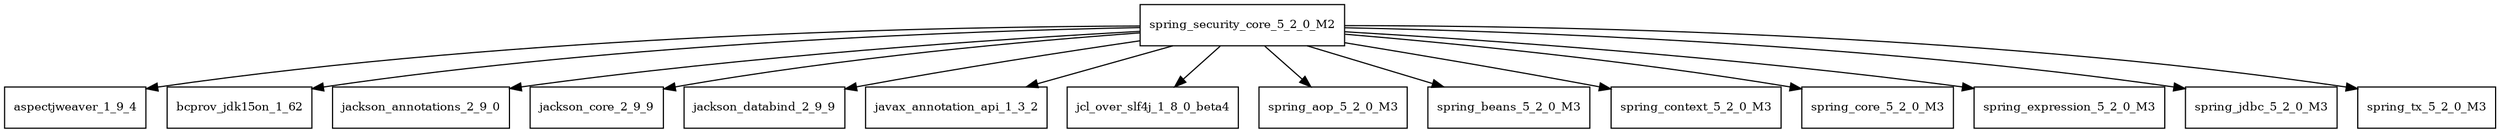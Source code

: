 digraph spring_security_core_5_2_0_M2_dependencies {
  node [shape = box, fontsize=10.0];
  spring_security_core_5_2_0_M2 -> aspectjweaver_1_9_4;
  spring_security_core_5_2_0_M2 -> bcprov_jdk15on_1_62;
  spring_security_core_5_2_0_M2 -> jackson_annotations_2_9_0;
  spring_security_core_5_2_0_M2 -> jackson_core_2_9_9;
  spring_security_core_5_2_0_M2 -> jackson_databind_2_9_9;
  spring_security_core_5_2_0_M2 -> javax_annotation_api_1_3_2;
  spring_security_core_5_2_0_M2 -> jcl_over_slf4j_1_8_0_beta4;
  spring_security_core_5_2_0_M2 -> spring_aop_5_2_0_M3;
  spring_security_core_5_2_0_M2 -> spring_beans_5_2_0_M3;
  spring_security_core_5_2_0_M2 -> spring_context_5_2_0_M3;
  spring_security_core_5_2_0_M2 -> spring_core_5_2_0_M3;
  spring_security_core_5_2_0_M2 -> spring_expression_5_2_0_M3;
  spring_security_core_5_2_0_M2 -> spring_jdbc_5_2_0_M3;
  spring_security_core_5_2_0_M2 -> spring_tx_5_2_0_M3;
}

